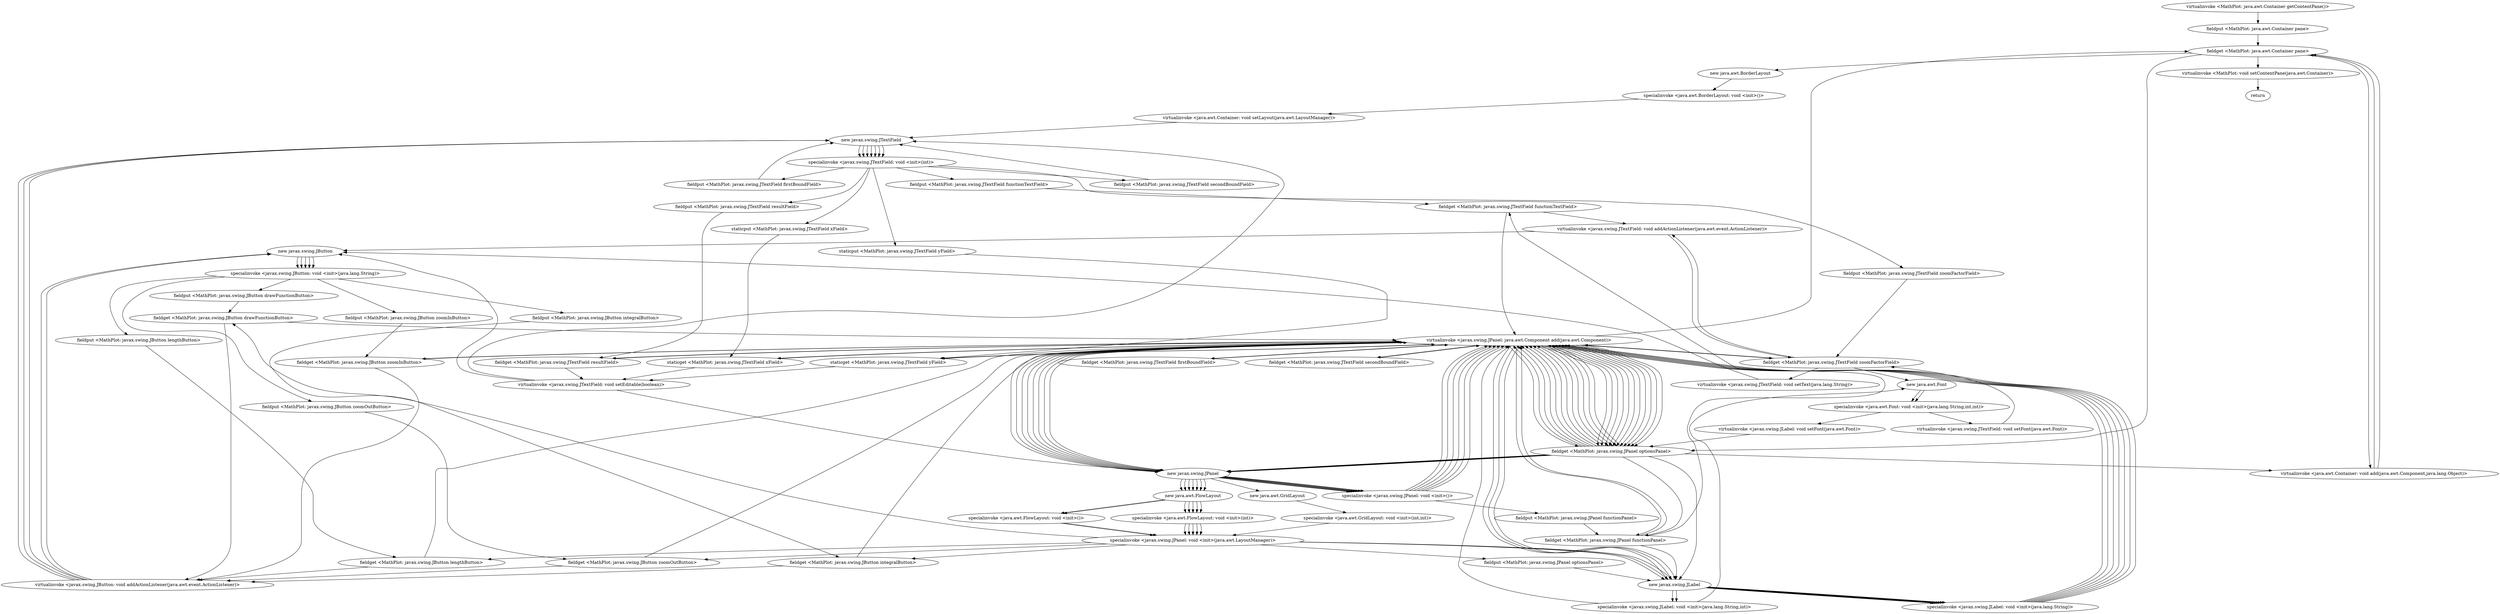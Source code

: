 digraph "" {
"virtualinvoke <MathPlot: java.awt.Container getContentPane()>";
 "virtualinvoke <MathPlot: java.awt.Container getContentPane()>"->"fieldput <MathPlot: java.awt.Container pane>";
 "fieldput <MathPlot: java.awt.Container pane>"->"fieldget <MathPlot: java.awt.Container pane>";
 "fieldget <MathPlot: java.awt.Container pane>"->"new java.awt.BorderLayout";
 "new java.awt.BorderLayout"->"specialinvoke <java.awt.BorderLayout: void <init>()>";
 "specialinvoke <java.awt.BorderLayout: void <init>()>"->"virtualinvoke <java.awt.Container: void setLayout(java.awt.LayoutManager)>";
 "virtualinvoke <java.awt.Container: void setLayout(java.awt.LayoutManager)>"->"new javax.swing.JTextField";
 "new javax.swing.JTextField"->"specialinvoke <javax.swing.JTextField: void <init>(int)>";
 "specialinvoke <javax.swing.JTextField: void <init>(int)>"->"fieldput <MathPlot: javax.swing.JTextField functionTextField>";
 "fieldput <MathPlot: javax.swing.JTextField functionTextField>"->"fieldget <MathPlot: javax.swing.JTextField functionTextField>";
 "fieldget <MathPlot: javax.swing.JTextField functionTextField>"->"virtualinvoke <javax.swing.JTextField: void addActionListener(java.awt.event.ActionListener)>";
 "virtualinvoke <javax.swing.JTextField: void addActionListener(java.awt.event.ActionListener)>"->"new javax.swing.JButton";
 "new javax.swing.JButton"->"specialinvoke <javax.swing.JButton: void <init>(java.lang.String)>";
 "specialinvoke <javax.swing.JButton: void <init>(java.lang.String)>"->"fieldput <MathPlot: javax.swing.JButton drawFunctionButton>";
 "fieldput <MathPlot: javax.swing.JButton drawFunctionButton>"->"fieldget <MathPlot: javax.swing.JButton drawFunctionButton>";
 "fieldget <MathPlot: javax.swing.JButton drawFunctionButton>"->"virtualinvoke <javax.swing.JButton: void addActionListener(java.awt.event.ActionListener)>";
 "virtualinvoke <javax.swing.JButton: void addActionListener(java.awt.event.ActionListener)>"->"new javax.swing.JButton";
 "new javax.swing.JButton"->"specialinvoke <javax.swing.JButton: void <init>(java.lang.String)>";
 "specialinvoke <javax.swing.JButton: void <init>(java.lang.String)>"->"fieldput <MathPlot: javax.swing.JButton zoomOutButton>";
 "fieldput <MathPlot: javax.swing.JButton zoomOutButton>"->"fieldget <MathPlot: javax.swing.JButton zoomOutButton>";
 "fieldget <MathPlot: javax.swing.JButton zoomOutButton>"->"virtualinvoke <javax.swing.JButton: void addActionListener(java.awt.event.ActionListener)>";
 "virtualinvoke <javax.swing.JButton: void addActionListener(java.awt.event.ActionListener)>"->"new javax.swing.JTextField";
 "new javax.swing.JTextField"->"specialinvoke <javax.swing.JTextField: void <init>(int)>";
 "specialinvoke <javax.swing.JTextField: void <init>(int)>"->"fieldput <MathPlot: javax.swing.JTextField zoomFactorField>";
 "fieldput <MathPlot: javax.swing.JTextField zoomFactorField>"->"fieldget <MathPlot: javax.swing.JTextField zoomFactorField>";
 "fieldget <MathPlot: javax.swing.JTextField zoomFactorField>"->"new java.awt.Font";
 "new java.awt.Font"->"specialinvoke <java.awt.Font: void <init>(java.lang.String,int,int)>";
 "specialinvoke <java.awt.Font: void <init>(java.lang.String,int,int)>"->"virtualinvoke <javax.swing.JTextField: void setFont(java.awt.Font)>";
 "virtualinvoke <javax.swing.JTextField: void setFont(java.awt.Font)>"->"fieldget <MathPlot: javax.swing.JTextField zoomFactorField>";
 "fieldget <MathPlot: javax.swing.JTextField zoomFactorField>"->"virtualinvoke <javax.swing.JTextField: void addActionListener(java.awt.event.ActionListener)>";
 "virtualinvoke <javax.swing.JTextField: void addActionListener(java.awt.event.ActionListener)>"->"fieldget <MathPlot: javax.swing.JTextField zoomFactorField>";
 "fieldget <MathPlot: javax.swing.JTextField zoomFactorField>"->"virtualinvoke <javax.swing.JTextField: void setText(java.lang.String)>";
 "virtualinvoke <javax.swing.JTextField: void setText(java.lang.String)>"->"new javax.swing.JButton";
 "new javax.swing.JButton"->"specialinvoke <javax.swing.JButton: void <init>(java.lang.String)>";
 "specialinvoke <javax.swing.JButton: void <init>(java.lang.String)>"->"fieldput <MathPlot: javax.swing.JButton zoomInButton>";
 "fieldput <MathPlot: javax.swing.JButton zoomInButton>"->"fieldget <MathPlot: javax.swing.JButton zoomInButton>";
 "fieldget <MathPlot: javax.swing.JButton zoomInButton>"->"virtualinvoke <javax.swing.JButton: void addActionListener(java.awt.event.ActionListener)>";
 "virtualinvoke <javax.swing.JButton: void addActionListener(java.awt.event.ActionListener)>"->"new javax.swing.JTextField";
 "new javax.swing.JTextField"->"specialinvoke <javax.swing.JTextField: void <init>(int)>";
 "specialinvoke <javax.swing.JTextField: void <init>(int)>"->"fieldput <MathPlot: javax.swing.JTextField firstBoundField>";
 "fieldput <MathPlot: javax.swing.JTextField firstBoundField>"->"new javax.swing.JTextField";
 "new javax.swing.JTextField"->"specialinvoke <javax.swing.JTextField: void <init>(int)>";
 "specialinvoke <javax.swing.JTextField: void <init>(int)>"->"fieldput <MathPlot: javax.swing.JTextField secondBoundField>";
 "fieldput <MathPlot: javax.swing.JTextField secondBoundField>"->"new javax.swing.JTextField";
 "new javax.swing.JTextField"->"specialinvoke <javax.swing.JTextField: void <init>(int)>";
 "specialinvoke <javax.swing.JTextField: void <init>(int)>"->"fieldput <MathPlot: javax.swing.JTextField resultField>";
 "fieldput <MathPlot: javax.swing.JTextField resultField>"->"fieldget <MathPlot: javax.swing.JTextField resultField>";
 "fieldget <MathPlot: javax.swing.JTextField resultField>"->"virtualinvoke <javax.swing.JTextField: void setEditable(boolean)>";
 "virtualinvoke <javax.swing.JTextField: void setEditable(boolean)>"->"new javax.swing.JButton";
 "new javax.swing.JButton"->"specialinvoke <javax.swing.JButton: void <init>(java.lang.String)>";
 "specialinvoke <javax.swing.JButton: void <init>(java.lang.String)>"->"fieldput <MathPlot: javax.swing.JButton integralButton>";
 "fieldput <MathPlot: javax.swing.JButton integralButton>"->"fieldget <MathPlot: javax.swing.JButton integralButton>";
 "fieldget <MathPlot: javax.swing.JButton integralButton>"->"virtualinvoke <javax.swing.JButton: void addActionListener(java.awt.event.ActionListener)>";
 "virtualinvoke <javax.swing.JButton: void addActionListener(java.awt.event.ActionListener)>"->"new javax.swing.JButton";
 "new javax.swing.JButton"->"specialinvoke <javax.swing.JButton: void <init>(java.lang.String)>";
 "specialinvoke <javax.swing.JButton: void <init>(java.lang.String)>"->"fieldput <MathPlot: javax.swing.JButton lengthButton>";
 "fieldput <MathPlot: javax.swing.JButton lengthButton>"->"fieldget <MathPlot: javax.swing.JButton lengthButton>";
 "fieldget <MathPlot: javax.swing.JButton lengthButton>"->"virtualinvoke <javax.swing.JButton: void addActionListener(java.awt.event.ActionListener)>";
 "virtualinvoke <javax.swing.JButton: void addActionListener(java.awt.event.ActionListener)>"->"new javax.swing.JTextField";
 "new javax.swing.JTextField"->"specialinvoke <javax.swing.JTextField: void <init>(int)>";
 "specialinvoke <javax.swing.JTextField: void <init>(int)>"->"staticput <MathPlot: javax.swing.JTextField xField>";
 "staticput <MathPlot: javax.swing.JTextField xField>"->"staticget <MathPlot: javax.swing.JTextField xField>";
 "staticget <MathPlot: javax.swing.JTextField xField>"->"virtualinvoke <javax.swing.JTextField: void setEditable(boolean)>";
 "virtualinvoke <javax.swing.JTextField: void setEditable(boolean)>"->"new javax.swing.JTextField";
 "new javax.swing.JTextField"->"specialinvoke <javax.swing.JTextField: void <init>(int)>";
 "specialinvoke <javax.swing.JTextField: void <init>(int)>"->"staticput <MathPlot: javax.swing.JTextField yField>";
 "staticput <MathPlot: javax.swing.JTextField yField>"->"staticget <MathPlot: javax.swing.JTextField yField>";
 "staticget <MathPlot: javax.swing.JTextField yField>"->"virtualinvoke <javax.swing.JTextField: void setEditable(boolean)>";
 "virtualinvoke <javax.swing.JTextField: void setEditable(boolean)>"->"new javax.swing.JPanel";
 "new javax.swing.JPanel"->"new java.awt.GridLayout";
 "new java.awt.GridLayout"->"specialinvoke <java.awt.GridLayout: void <init>(int,int)>";
 "specialinvoke <java.awt.GridLayout: void <init>(int,int)>"->"specialinvoke <javax.swing.JPanel: void <init>(java.awt.LayoutManager)>";
 "specialinvoke <javax.swing.JPanel: void <init>(java.awt.LayoutManager)>"->"fieldput <MathPlot: javax.swing.JPanel optionsPanel>";
 "fieldput <MathPlot: javax.swing.JPanel optionsPanel>"->"new javax.swing.JLabel";
 "new javax.swing.JLabel"->"specialinvoke <javax.swing.JLabel: void <init>(java.lang.String,int)>";
 "specialinvoke <javax.swing.JLabel: void <init>(java.lang.String,int)>"->"new java.awt.Font";
 "new java.awt.Font"->"specialinvoke <java.awt.Font: void <init>(java.lang.String,int,int)>";
 "specialinvoke <java.awt.Font: void <init>(java.lang.String,int,int)>"->"virtualinvoke <javax.swing.JLabel: void setFont(java.awt.Font)>";
 "virtualinvoke <javax.swing.JLabel: void setFont(java.awt.Font)>"->"fieldget <MathPlot: javax.swing.JPanel optionsPanel>";
 "fieldget <MathPlot: javax.swing.JPanel optionsPanel>"->"virtualinvoke <javax.swing.JPanel: java.awt.Component add(java.awt.Component)>";
 "virtualinvoke <javax.swing.JPanel: java.awt.Component add(java.awt.Component)>"->"fieldget <MathPlot: javax.swing.JPanel optionsPanel>";
 "fieldget <MathPlot: javax.swing.JPanel optionsPanel>"->"new javax.swing.JLabel";
 "new javax.swing.JLabel"->"specialinvoke <javax.swing.JLabel: void <init>(java.lang.String,int)>";
 "specialinvoke <javax.swing.JLabel: void <init>(java.lang.String,int)>"->"virtualinvoke <javax.swing.JPanel: java.awt.Component add(java.awt.Component)>";
 "virtualinvoke <javax.swing.JPanel: java.awt.Component add(java.awt.Component)>"->"fieldget <MathPlot: javax.swing.JPanel optionsPanel>";
 "fieldget <MathPlot: javax.swing.JPanel optionsPanel>"->"new javax.swing.JPanel";
 "new javax.swing.JPanel"->"specialinvoke <javax.swing.JPanel: void <init>()>";
 "specialinvoke <javax.swing.JPanel: void <init>()>"->"virtualinvoke <javax.swing.JPanel: java.awt.Component add(java.awt.Component)>";
 "virtualinvoke <javax.swing.JPanel: java.awt.Component add(java.awt.Component)>"->"new javax.swing.JPanel";
 "new javax.swing.JPanel"->"specialinvoke <javax.swing.JPanel: void <init>()>";
 "specialinvoke <javax.swing.JPanel: void <init>()>"->"fieldput <MathPlot: javax.swing.JPanel functionPanel>";
 "fieldput <MathPlot: javax.swing.JPanel functionPanel>"->"fieldget <MathPlot: javax.swing.JPanel functionPanel>";
 "fieldget <MathPlot: javax.swing.JPanel functionPanel>"->"new javax.swing.JLabel";
 "new javax.swing.JLabel"->"specialinvoke <javax.swing.JLabel: void <init>(java.lang.String)>";
 "specialinvoke <javax.swing.JLabel: void <init>(java.lang.String)>"->"virtualinvoke <javax.swing.JPanel: java.awt.Component add(java.awt.Component)>";
 "virtualinvoke <javax.swing.JPanel: java.awt.Component add(java.awt.Component)>"->"fieldget <MathPlot: javax.swing.JPanel functionPanel>";
 "fieldget <MathPlot: javax.swing.JPanel functionPanel>"->"fieldget <MathPlot: javax.swing.JTextField functionTextField>";
 "fieldget <MathPlot: javax.swing.JTextField functionTextField>"->"virtualinvoke <javax.swing.JPanel: java.awt.Component add(java.awt.Component)>";
 "virtualinvoke <javax.swing.JPanel: java.awt.Component add(java.awt.Component)>"->"fieldget <MathPlot: javax.swing.JPanel optionsPanel>";
 "fieldget <MathPlot: javax.swing.JPanel optionsPanel>"->"fieldget <MathPlot: javax.swing.JPanel functionPanel>";
 "fieldget <MathPlot: javax.swing.JPanel functionPanel>"->"virtualinvoke <javax.swing.JPanel: java.awt.Component add(java.awt.Component)>";
 "virtualinvoke <javax.swing.JPanel: java.awt.Component add(java.awt.Component)>"->"new javax.swing.JPanel";
 "new javax.swing.JPanel"->"new java.awt.FlowLayout";
 "new java.awt.FlowLayout"->"specialinvoke <java.awt.FlowLayout: void <init>(int)>";
 "specialinvoke <java.awt.FlowLayout: void <init>(int)>"->"specialinvoke <javax.swing.JPanel: void <init>(java.awt.LayoutManager)>";
 "specialinvoke <javax.swing.JPanel: void <init>(java.awt.LayoutManager)>"->"fieldget <MathPlot: javax.swing.JButton drawFunctionButton>";
 "fieldget <MathPlot: javax.swing.JButton drawFunctionButton>"->"virtualinvoke <javax.swing.JPanel: java.awt.Component add(java.awt.Component)>";
 "virtualinvoke <javax.swing.JPanel: java.awt.Component add(java.awt.Component)>"->"fieldget <MathPlot: javax.swing.JPanel optionsPanel>";
 "fieldget <MathPlot: javax.swing.JPanel optionsPanel>"->"virtualinvoke <javax.swing.JPanel: java.awt.Component add(java.awt.Component)>";
 "virtualinvoke <javax.swing.JPanel: java.awt.Component add(java.awt.Component)>"->"fieldget <MathPlot: javax.swing.JPanel optionsPanel>";
 "fieldget <MathPlot: javax.swing.JPanel optionsPanel>"->"new javax.swing.JPanel";
 "new javax.swing.JPanel"->"specialinvoke <javax.swing.JPanel: void <init>()>";
 "specialinvoke <javax.swing.JPanel: void <init>()>"->"virtualinvoke <javax.swing.JPanel: java.awt.Component add(java.awt.Component)>";
 "virtualinvoke <javax.swing.JPanel: java.awt.Component add(java.awt.Component)>"->"new javax.swing.JPanel";
 "new javax.swing.JPanel"->"new java.awt.FlowLayout";
 "new java.awt.FlowLayout"->"specialinvoke <java.awt.FlowLayout: void <init>(int)>";
 "specialinvoke <java.awt.FlowLayout: void <init>(int)>"->"specialinvoke <javax.swing.JPanel: void <init>(java.awt.LayoutManager)>";
 "specialinvoke <javax.swing.JPanel: void <init>(java.awt.LayoutManager)>"->"fieldget <MathPlot: javax.swing.JButton zoomOutButton>";
 "fieldget <MathPlot: javax.swing.JButton zoomOutButton>"->"virtualinvoke <javax.swing.JPanel: java.awt.Component add(java.awt.Component)>";
 "virtualinvoke <javax.swing.JPanel: java.awt.Component add(java.awt.Component)>"->"fieldget <MathPlot: javax.swing.JTextField zoomFactorField>";
 "fieldget <MathPlot: javax.swing.JTextField zoomFactorField>"->"virtualinvoke <javax.swing.JPanel: java.awt.Component add(java.awt.Component)>";
 "virtualinvoke <javax.swing.JPanel: java.awt.Component add(java.awt.Component)>"->"fieldget <MathPlot: javax.swing.JButton zoomInButton>";
 "fieldget <MathPlot: javax.swing.JButton zoomInButton>"->"virtualinvoke <javax.swing.JPanel: java.awt.Component add(java.awt.Component)>";
 "virtualinvoke <javax.swing.JPanel: java.awt.Component add(java.awt.Component)>"->"fieldget <MathPlot: javax.swing.JPanel optionsPanel>";
 "fieldget <MathPlot: javax.swing.JPanel optionsPanel>"->"virtualinvoke <javax.swing.JPanel: java.awt.Component add(java.awt.Component)>";
 "virtualinvoke <javax.swing.JPanel: java.awt.Component add(java.awt.Component)>"->"fieldget <MathPlot: javax.swing.JPanel optionsPanel>";
 "fieldget <MathPlot: javax.swing.JPanel optionsPanel>"->"new javax.swing.JPanel";
 "new javax.swing.JPanel"->"specialinvoke <javax.swing.JPanel: void <init>()>";
 "specialinvoke <javax.swing.JPanel: void <init>()>"->"virtualinvoke <javax.swing.JPanel: java.awt.Component add(java.awt.Component)>";
 "virtualinvoke <javax.swing.JPanel: java.awt.Component add(java.awt.Component)>"->"fieldget <MathPlot: javax.swing.JPanel optionsPanel>";
 "fieldget <MathPlot: javax.swing.JPanel optionsPanel>"->"new javax.swing.JPanel";
 "new javax.swing.JPanel"->"specialinvoke <javax.swing.JPanel: void <init>()>";
 "specialinvoke <javax.swing.JPanel: void <init>()>"->"virtualinvoke <javax.swing.JPanel: java.awt.Component add(java.awt.Component)>";
 "virtualinvoke <javax.swing.JPanel: java.awt.Component add(java.awt.Component)>"->"new javax.swing.JPanel";
 "new javax.swing.JPanel"->"new java.awt.FlowLayout";
 "new java.awt.FlowLayout"->"specialinvoke <java.awt.FlowLayout: void <init>(int)>";
 "specialinvoke <java.awt.FlowLayout: void <init>(int)>"->"specialinvoke <javax.swing.JPanel: void <init>(java.awt.LayoutManager)>";
 "specialinvoke <javax.swing.JPanel: void <init>(java.awt.LayoutManager)>"->"new javax.swing.JLabel";
 "new javax.swing.JLabel"->"specialinvoke <javax.swing.JLabel: void <init>(java.lang.String)>";
 "specialinvoke <javax.swing.JLabel: void <init>(java.lang.String)>"->"virtualinvoke <javax.swing.JPanel: java.awt.Component add(java.awt.Component)>";
 "virtualinvoke <javax.swing.JPanel: java.awt.Component add(java.awt.Component)>"->"fieldget <MathPlot: javax.swing.JTextField firstBoundField>";
 "fieldget <MathPlot: javax.swing.JTextField firstBoundField>"->"virtualinvoke <javax.swing.JPanel: java.awt.Component add(java.awt.Component)>";
 "virtualinvoke <javax.swing.JPanel: java.awt.Component add(java.awt.Component)>"->"new javax.swing.JLabel";
 "new javax.swing.JLabel"->"specialinvoke <javax.swing.JLabel: void <init>(java.lang.String)>";
 "specialinvoke <javax.swing.JLabel: void <init>(java.lang.String)>"->"virtualinvoke <javax.swing.JPanel: java.awt.Component add(java.awt.Component)>";
 "virtualinvoke <javax.swing.JPanel: java.awt.Component add(java.awt.Component)>"->"fieldget <MathPlot: javax.swing.JTextField secondBoundField>";
 "fieldget <MathPlot: javax.swing.JTextField secondBoundField>"->"virtualinvoke <javax.swing.JPanel: java.awt.Component add(java.awt.Component)>";
 "virtualinvoke <javax.swing.JPanel: java.awt.Component add(java.awt.Component)>"->"new javax.swing.JLabel";
 "new javax.swing.JLabel"->"specialinvoke <javax.swing.JLabel: void <init>(java.lang.String)>";
 "specialinvoke <javax.swing.JLabel: void <init>(java.lang.String)>"->"virtualinvoke <javax.swing.JPanel: java.awt.Component add(java.awt.Component)>";
 "virtualinvoke <javax.swing.JPanel: java.awt.Component add(java.awt.Component)>"->"fieldget <MathPlot: javax.swing.JPanel optionsPanel>";
 "fieldget <MathPlot: javax.swing.JPanel optionsPanel>"->"virtualinvoke <javax.swing.JPanel: java.awt.Component add(java.awt.Component)>";
 "virtualinvoke <javax.swing.JPanel: java.awt.Component add(java.awt.Component)>"->"new javax.swing.JPanel";
 "new javax.swing.JPanel"->"new java.awt.FlowLayout";
 "new java.awt.FlowLayout"->"specialinvoke <java.awt.FlowLayout: void <init>(int)>";
 "specialinvoke <java.awt.FlowLayout: void <init>(int)>"->"specialinvoke <javax.swing.JPanel: void <init>(java.awt.LayoutManager)>";
 "specialinvoke <javax.swing.JPanel: void <init>(java.awt.LayoutManager)>"->"new javax.swing.JLabel";
 "new javax.swing.JLabel"->"specialinvoke <javax.swing.JLabel: void <init>(java.lang.String)>";
 "specialinvoke <javax.swing.JLabel: void <init>(java.lang.String)>"->"virtualinvoke <javax.swing.JPanel: java.awt.Component add(java.awt.Component)>";
 "virtualinvoke <javax.swing.JPanel: java.awt.Component add(java.awt.Component)>"->"fieldget <MathPlot: javax.swing.JTextField resultField>";
 "fieldget <MathPlot: javax.swing.JTextField resultField>"->"virtualinvoke <javax.swing.JPanel: java.awt.Component add(java.awt.Component)>";
 "virtualinvoke <javax.swing.JPanel: java.awt.Component add(java.awt.Component)>"->"fieldget <MathPlot: javax.swing.JPanel optionsPanel>";
 "fieldget <MathPlot: javax.swing.JPanel optionsPanel>"->"virtualinvoke <javax.swing.JPanel: java.awt.Component add(java.awt.Component)>";
 "virtualinvoke <javax.swing.JPanel: java.awt.Component add(java.awt.Component)>"->"new javax.swing.JPanel";
 "new javax.swing.JPanel"->"new java.awt.FlowLayout";
 "new java.awt.FlowLayout"->"specialinvoke <java.awt.FlowLayout: void <init>()>";
 "specialinvoke <java.awt.FlowLayout: void <init>()>"->"specialinvoke <javax.swing.JPanel: void <init>(java.awt.LayoutManager)>";
 "specialinvoke <javax.swing.JPanel: void <init>(java.awt.LayoutManager)>"->"fieldget <MathPlot: javax.swing.JButton integralButton>";
 "fieldget <MathPlot: javax.swing.JButton integralButton>"->"virtualinvoke <javax.swing.JPanel: java.awt.Component add(java.awt.Component)>";
 "virtualinvoke <javax.swing.JPanel: java.awt.Component add(java.awt.Component)>"->"fieldget <MathPlot: javax.swing.JPanel optionsPanel>";
 "fieldget <MathPlot: javax.swing.JPanel optionsPanel>"->"virtualinvoke <javax.swing.JPanel: java.awt.Component add(java.awt.Component)>";
 "virtualinvoke <javax.swing.JPanel: java.awt.Component add(java.awt.Component)>"->"new javax.swing.JPanel";
 "new javax.swing.JPanel"->"new java.awt.FlowLayout";
 "new java.awt.FlowLayout"->"specialinvoke <java.awt.FlowLayout: void <init>()>";
 "specialinvoke <java.awt.FlowLayout: void <init>()>"->"specialinvoke <javax.swing.JPanel: void <init>(java.awt.LayoutManager)>";
 "specialinvoke <javax.swing.JPanel: void <init>(java.awt.LayoutManager)>"->"fieldget <MathPlot: javax.swing.JButton lengthButton>";
 "fieldget <MathPlot: javax.swing.JButton lengthButton>"->"virtualinvoke <javax.swing.JPanel: java.awt.Component add(java.awt.Component)>";
 "virtualinvoke <javax.swing.JPanel: java.awt.Component add(java.awt.Component)>"->"fieldget <MathPlot: javax.swing.JPanel optionsPanel>";
 "fieldget <MathPlot: javax.swing.JPanel optionsPanel>"->"virtualinvoke <javax.swing.JPanel: java.awt.Component add(java.awt.Component)>";
 "virtualinvoke <javax.swing.JPanel: java.awt.Component add(java.awt.Component)>"->"fieldget <MathPlot: javax.swing.JPanel optionsPanel>";
 "fieldget <MathPlot: javax.swing.JPanel optionsPanel>"->"new javax.swing.JPanel";
 "new javax.swing.JPanel"->"specialinvoke <javax.swing.JPanel: void <init>()>";
 "specialinvoke <javax.swing.JPanel: void <init>()>"->"virtualinvoke <javax.swing.JPanel: java.awt.Component add(java.awt.Component)>";
 "virtualinvoke <javax.swing.JPanel: java.awt.Component add(java.awt.Component)>"->"fieldget <MathPlot: javax.swing.JPanel optionsPanel>";
 "fieldget <MathPlot: javax.swing.JPanel optionsPanel>"->"new javax.swing.JPanel";
 "new javax.swing.JPanel"->"specialinvoke <javax.swing.JPanel: void <init>()>";
 "specialinvoke <javax.swing.JPanel: void <init>()>"->"virtualinvoke <javax.swing.JPanel: java.awt.Component add(java.awt.Component)>";
 "virtualinvoke <javax.swing.JPanel: java.awt.Component add(java.awt.Component)>"->"new javax.swing.JPanel";
 "new javax.swing.JPanel"->"new java.awt.FlowLayout";
 "new java.awt.FlowLayout"->"specialinvoke <java.awt.FlowLayout: void <init>(int)>";
 "specialinvoke <java.awt.FlowLayout: void <init>(int)>"->"specialinvoke <javax.swing.JPanel: void <init>(java.awt.LayoutManager)>";
 "specialinvoke <javax.swing.JPanel: void <init>(java.awt.LayoutManager)>"->"new javax.swing.JLabel";
 "new javax.swing.JLabel"->"specialinvoke <javax.swing.JLabel: void <init>(java.lang.String)>";
 "specialinvoke <javax.swing.JLabel: void <init>(java.lang.String)>"->"virtualinvoke <javax.swing.JPanel: java.awt.Component add(java.awt.Component)>";
 "virtualinvoke <javax.swing.JPanel: java.awt.Component add(java.awt.Component)>"->"staticget <MathPlot: javax.swing.JTextField xField>";
 "staticget <MathPlot: javax.swing.JTextField xField>"->"virtualinvoke <javax.swing.JPanel: java.awt.Component add(java.awt.Component)>";
 "virtualinvoke <javax.swing.JPanel: java.awt.Component add(java.awt.Component)>"->"new javax.swing.JLabel";
 "new javax.swing.JLabel"->"specialinvoke <javax.swing.JLabel: void <init>(java.lang.String)>";
 "specialinvoke <javax.swing.JLabel: void <init>(java.lang.String)>"->"virtualinvoke <javax.swing.JPanel: java.awt.Component add(java.awt.Component)>";
 "virtualinvoke <javax.swing.JPanel: java.awt.Component add(java.awt.Component)>"->"staticget <MathPlot: javax.swing.JTextField yField>";
 "staticget <MathPlot: javax.swing.JTextField yField>"->"virtualinvoke <javax.swing.JPanel: java.awt.Component add(java.awt.Component)>";
 "virtualinvoke <javax.swing.JPanel: java.awt.Component add(java.awt.Component)>"->"fieldget <MathPlot: javax.swing.JPanel optionsPanel>";
 "fieldget <MathPlot: javax.swing.JPanel optionsPanel>"->"virtualinvoke <javax.swing.JPanel: java.awt.Component add(java.awt.Component)>";
 "virtualinvoke <javax.swing.JPanel: java.awt.Component add(java.awt.Component)>"->"fieldget <MathPlot: java.awt.Container pane>";
 "fieldget <MathPlot: java.awt.Container pane>"->"fieldget <MathPlot: javax.swing.JPanel optionsPanel>";
 "fieldget <MathPlot: javax.swing.JPanel optionsPanel>"->"virtualinvoke <java.awt.Container: void add(java.awt.Component,java.lang.Object)>";
 "virtualinvoke <java.awt.Container: void add(java.awt.Component,java.lang.Object)>"->"fieldget <MathPlot: java.awt.Container pane>";
 "fieldget <MathPlot: java.awt.Container pane>"->"virtualinvoke <java.awt.Container: void add(java.awt.Component,java.lang.Object)>";
 "virtualinvoke <java.awt.Container: void add(java.awt.Component,java.lang.Object)>"->"fieldget <MathPlot: java.awt.Container pane>";
 "fieldget <MathPlot: java.awt.Container pane>"->"virtualinvoke <MathPlot: void setContentPane(java.awt.Container)>";
 "virtualinvoke <MathPlot: void setContentPane(java.awt.Container)>"->"return";
}
